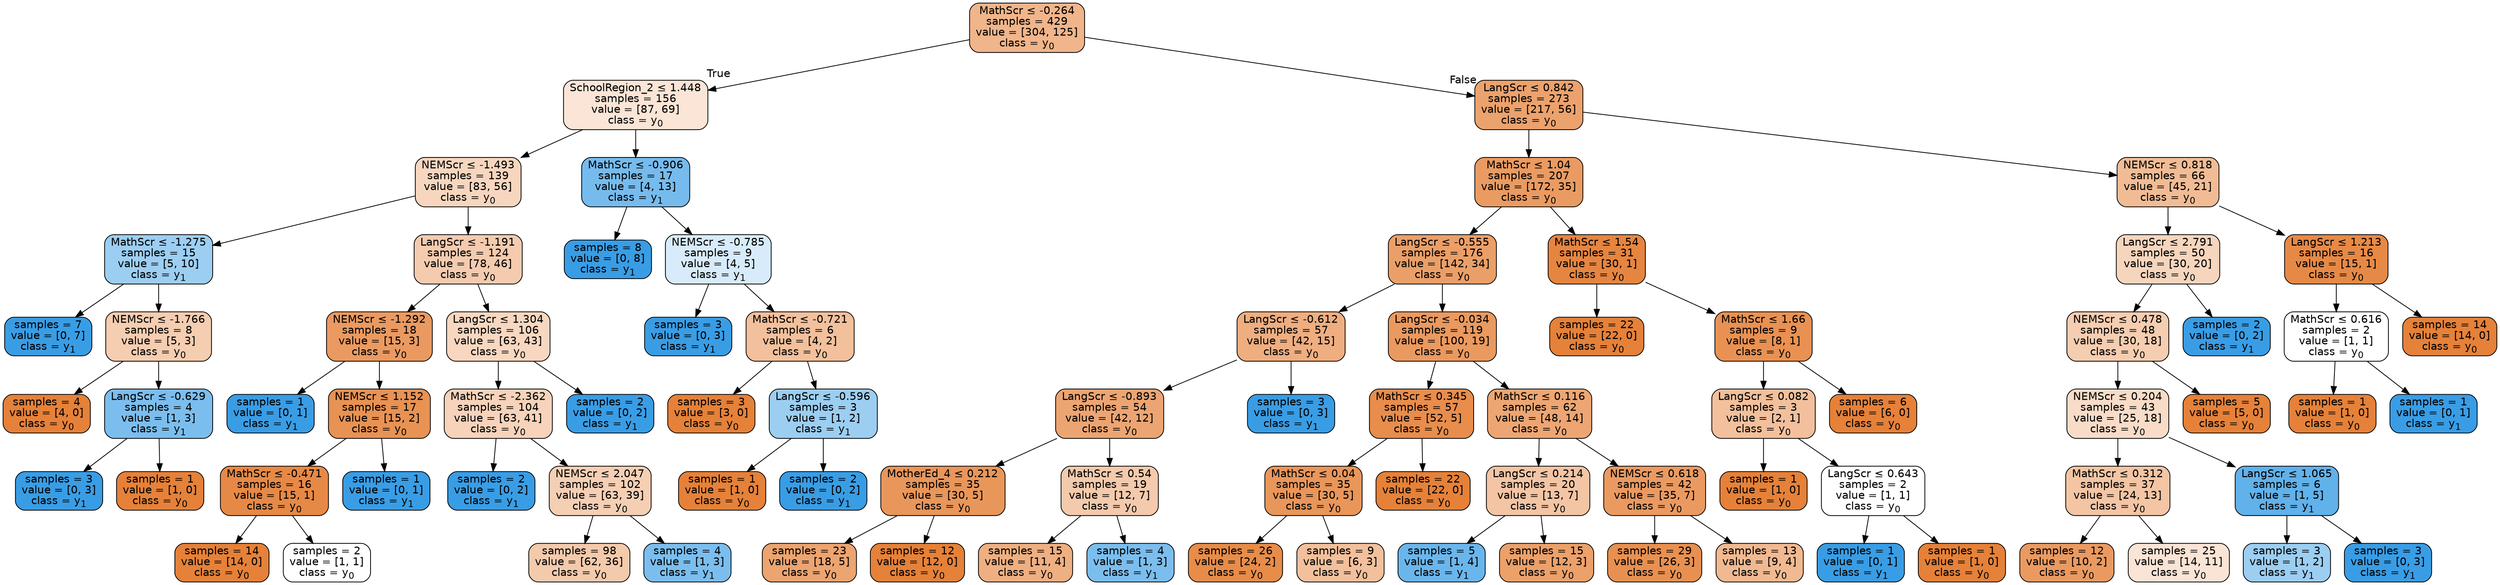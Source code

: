 digraph Tree {
node [shape=box, style="filled, rounded", color="black", fontname=helvetica] ;
edge [fontname=helvetica] ;
0 [label=<MathScr &le; -0.264<br/>samples = 429<br/>value = [304, 125]<br/>class = y<SUB>0</SUB>>, fillcolor="#f0b58a"] ;
1 [label=<SchoolRegion_2 &le; 1.448<br/>samples = 156<br/>value = [87, 69]<br/>class = y<SUB>0</SUB>>, fillcolor="#fae5d6"] ;
0 -> 1 [labeldistance=2.5, labelangle=45, headlabel="True"] ;
2 [label=<NEMScr &le; -1.493<br/>samples = 139<br/>value = [83, 56]<br/>class = y<SUB>0</SUB>>, fillcolor="#f7d6bf"] ;
1 -> 2 ;
3 [label=<MathScr &le; -1.275<br/>samples = 15<br/>value = [5, 10]<br/>class = y<SUB>1</SUB>>, fillcolor="#9ccef2"] ;
2 -> 3 ;
4 [label=<samples = 7<br/>value = [0, 7]<br/>class = y<SUB>1</SUB>>, fillcolor="#399de5"] ;
3 -> 4 ;
5 [label=<NEMScr &le; -1.766<br/>samples = 8<br/>value = [5, 3]<br/>class = y<SUB>0</SUB>>, fillcolor="#f5cdb0"] ;
3 -> 5 ;
6 [label=<samples = 4<br/>value = [4, 0]<br/>class = y<SUB>0</SUB>>, fillcolor="#e58139"] ;
5 -> 6 ;
7 [label=<LangScr &le; -0.629<br/>samples = 4<br/>value = [1, 3]<br/>class = y<SUB>1</SUB>>, fillcolor="#7bbeee"] ;
5 -> 7 ;
8 [label=<samples = 3<br/>value = [0, 3]<br/>class = y<SUB>1</SUB>>, fillcolor="#399de5"] ;
7 -> 8 ;
9 [label=<samples = 1<br/>value = [1, 0]<br/>class = y<SUB>0</SUB>>, fillcolor="#e58139"] ;
7 -> 9 ;
10 [label=<LangScr &le; -1.191<br/>samples = 124<br/>value = [78, 46]<br/>class = y<SUB>0</SUB>>, fillcolor="#f4cbae"] ;
2 -> 10 ;
11 [label=<NEMScr &le; -1.292<br/>samples = 18<br/>value = [15, 3]<br/>class = y<SUB>0</SUB>>, fillcolor="#ea9a61"] ;
10 -> 11 ;
12 [label=<samples = 1<br/>value = [0, 1]<br/>class = y<SUB>1</SUB>>, fillcolor="#399de5"] ;
11 -> 12 ;
13 [label=<NEMScr &le; 1.152<br/>samples = 17<br/>value = [15, 2]<br/>class = y<SUB>0</SUB>>, fillcolor="#e89253"] ;
11 -> 13 ;
14 [label=<MathScr &le; -0.471<br/>samples = 16<br/>value = [15, 1]<br/>class = y<SUB>0</SUB>>, fillcolor="#e78946"] ;
13 -> 14 ;
15 [label=<samples = 14<br/>value = [14, 0]<br/>class = y<SUB>0</SUB>>, fillcolor="#e58139"] ;
14 -> 15 ;
16 [label=<samples = 2<br/>value = [1, 1]<br/>class = y<SUB>0</SUB>>, fillcolor="#ffffff"] ;
14 -> 16 ;
17 [label=<samples = 1<br/>value = [0, 1]<br/>class = y<SUB>1</SUB>>, fillcolor="#399de5"] ;
13 -> 17 ;
18 [label=<LangScr &le; 1.304<br/>samples = 106<br/>value = [63, 43]<br/>class = y<SUB>0</SUB>>, fillcolor="#f7d7c0"] ;
10 -> 18 ;
19 [label=<MathScr &le; -2.362<br/>samples = 104<br/>value = [63, 41]<br/>class = y<SUB>0</SUB>>, fillcolor="#f6d3ba"] ;
18 -> 19 ;
20 [label=<samples = 2<br/>value = [0, 2]<br/>class = y<SUB>1</SUB>>, fillcolor="#399de5"] ;
19 -> 20 ;
21 [label=<NEMScr &le; 2.047<br/>samples = 102<br/>value = [63, 39]<br/>class = y<SUB>0</SUB>>, fillcolor="#f5cfb4"] ;
19 -> 21 ;
22 [label=<samples = 98<br/>value = [62, 36]<br/>class = y<SUB>0</SUB>>, fillcolor="#f4caac"] ;
21 -> 22 ;
23 [label=<samples = 4<br/>value = [1, 3]<br/>class = y<SUB>1</SUB>>, fillcolor="#7bbeee"] ;
21 -> 23 ;
24 [label=<samples = 2<br/>value = [0, 2]<br/>class = y<SUB>1</SUB>>, fillcolor="#399de5"] ;
18 -> 24 ;
25 [label=<MathScr &le; -0.906<br/>samples = 17<br/>value = [4, 13]<br/>class = y<SUB>1</SUB>>, fillcolor="#76bbed"] ;
1 -> 25 ;
26 [label=<samples = 8<br/>value = [0, 8]<br/>class = y<SUB>1</SUB>>, fillcolor="#399de5"] ;
25 -> 26 ;
27 [label=<NEMScr &le; -0.785<br/>samples = 9<br/>value = [4, 5]<br/>class = y<SUB>1</SUB>>, fillcolor="#d7ebfa"] ;
25 -> 27 ;
28 [label=<samples = 3<br/>value = [0, 3]<br/>class = y<SUB>1</SUB>>, fillcolor="#399de5"] ;
27 -> 28 ;
29 [label=<MathScr &le; -0.721<br/>samples = 6<br/>value = [4, 2]<br/>class = y<SUB>0</SUB>>, fillcolor="#f2c09c"] ;
27 -> 29 ;
30 [label=<samples = 3<br/>value = [3, 0]<br/>class = y<SUB>0</SUB>>, fillcolor="#e58139"] ;
29 -> 30 ;
31 [label=<LangScr &le; -0.596<br/>samples = 3<br/>value = [1, 2]<br/>class = y<SUB>1</SUB>>, fillcolor="#9ccef2"] ;
29 -> 31 ;
32 [label=<samples = 1<br/>value = [1, 0]<br/>class = y<SUB>0</SUB>>, fillcolor="#e58139"] ;
31 -> 32 ;
33 [label=<samples = 2<br/>value = [0, 2]<br/>class = y<SUB>1</SUB>>, fillcolor="#399de5"] ;
31 -> 33 ;
34 [label=<LangScr &le; 0.842<br/>samples = 273<br/>value = [217, 56]<br/>class = y<SUB>0</SUB>>, fillcolor="#eca26c"] ;
0 -> 34 [labeldistance=2.5, labelangle=-45, headlabel="False"] ;
35 [label=<MathScr &le; 1.04<br/>samples = 207<br/>value = [172, 35]<br/>class = y<SUB>0</SUB>>, fillcolor="#ea9b61"] ;
34 -> 35 ;
36 [label=<LangScr &le; -0.555<br/>samples = 176<br/>value = [142, 34]<br/>class = y<SUB>0</SUB>>, fillcolor="#eb9f68"] ;
35 -> 36 ;
37 [label=<LangScr &le; -0.612<br/>samples = 57<br/>value = [42, 15]<br/>class = y<SUB>0</SUB>>, fillcolor="#eeae80"] ;
36 -> 37 ;
38 [label=<LangScr &le; -0.893<br/>samples = 54<br/>value = [42, 12]<br/>class = y<SUB>0</SUB>>, fillcolor="#eca572"] ;
37 -> 38 ;
39 [label=<MotherEd_4 &le; 0.212<br/>samples = 35<br/>value = [30, 5]<br/>class = y<SUB>0</SUB>>, fillcolor="#e9965a"] ;
38 -> 39 ;
40 [label=<samples = 23<br/>value = [18, 5]<br/>class = y<SUB>0</SUB>>, fillcolor="#eca470"] ;
39 -> 40 ;
41 [label=<samples = 12<br/>value = [12, 0]<br/>class = y<SUB>0</SUB>>, fillcolor="#e58139"] ;
39 -> 41 ;
42 [label=<MathScr &le; 0.54<br/>samples = 19<br/>value = [12, 7]<br/>class = y<SUB>0</SUB>>, fillcolor="#f4caac"] ;
38 -> 42 ;
43 [label=<samples = 15<br/>value = [11, 4]<br/>class = y<SUB>0</SUB>>, fillcolor="#eeaf81"] ;
42 -> 43 ;
44 [label=<samples = 4<br/>value = [1, 3]<br/>class = y<SUB>1</SUB>>, fillcolor="#7bbeee"] ;
42 -> 44 ;
45 [label=<samples = 3<br/>value = [0, 3]<br/>class = y<SUB>1</SUB>>, fillcolor="#399de5"] ;
37 -> 45 ;
46 [label=<LangScr &le; -0.034<br/>samples = 119<br/>value = [100, 19]<br/>class = y<SUB>0</SUB>>, fillcolor="#ea995f"] ;
36 -> 46 ;
47 [label=<MathScr &le; 0.345<br/>samples = 57<br/>value = [52, 5]<br/>class = y<SUB>0</SUB>>, fillcolor="#e88d4c"] ;
46 -> 47 ;
48 [label=<MathScr &le; 0.04<br/>samples = 35<br/>value = [30, 5]<br/>class = y<SUB>0</SUB>>, fillcolor="#e9965a"] ;
47 -> 48 ;
49 [label=<samples = 26<br/>value = [24, 2]<br/>class = y<SUB>0</SUB>>, fillcolor="#e78c49"] ;
48 -> 49 ;
50 [label=<samples = 9<br/>value = [6, 3]<br/>class = y<SUB>0</SUB>>, fillcolor="#f2c09c"] ;
48 -> 50 ;
51 [label=<samples = 22<br/>value = [22, 0]<br/>class = y<SUB>0</SUB>>, fillcolor="#e58139"] ;
47 -> 51 ;
52 [label=<MathScr &le; 0.116<br/>samples = 62<br/>value = [48, 14]<br/>class = y<SUB>0</SUB>>, fillcolor="#eda673"] ;
46 -> 52 ;
53 [label=<LangScr &le; 0.214<br/>samples = 20<br/>value = [13, 7]<br/>class = y<SUB>0</SUB>>, fillcolor="#f3c5a4"] ;
52 -> 53 ;
54 [label=<samples = 5<br/>value = [1, 4]<br/>class = y<SUB>1</SUB>>, fillcolor="#6ab6ec"] ;
53 -> 54 ;
55 [label=<samples = 15<br/>value = [12, 3]<br/>class = y<SUB>0</SUB>>, fillcolor="#eca06a"] ;
53 -> 55 ;
56 [label=<NEMScr &le; 0.618<br/>samples = 42<br/>value = [35, 7]<br/>class = y<SUB>0</SUB>>, fillcolor="#ea9a61"] ;
52 -> 56 ;
57 [label=<samples = 29<br/>value = [26, 3]<br/>class = y<SUB>0</SUB>>, fillcolor="#e89050"] ;
56 -> 57 ;
58 [label=<samples = 13<br/>value = [9, 4]<br/>class = y<SUB>0</SUB>>, fillcolor="#f1b991"] ;
56 -> 58 ;
59 [label=<MathScr &le; 1.54<br/>samples = 31<br/>value = [30, 1]<br/>class = y<SUB>0</SUB>>, fillcolor="#e68540"] ;
35 -> 59 ;
60 [label=<samples = 22<br/>value = [22, 0]<br/>class = y<SUB>0</SUB>>, fillcolor="#e58139"] ;
59 -> 60 ;
61 [label=<MathScr &le; 1.66<br/>samples = 9<br/>value = [8, 1]<br/>class = y<SUB>0</SUB>>, fillcolor="#e89152"] ;
59 -> 61 ;
62 [label=<LangScr &le; 0.082<br/>samples = 3<br/>value = [2, 1]<br/>class = y<SUB>0</SUB>>, fillcolor="#f2c09c"] ;
61 -> 62 ;
63 [label=<samples = 1<br/>value = [1, 0]<br/>class = y<SUB>0</SUB>>, fillcolor="#e58139"] ;
62 -> 63 ;
64 [label=<LangScr &le; 0.643<br/>samples = 2<br/>value = [1, 1]<br/>class = y<SUB>0</SUB>>, fillcolor="#ffffff"] ;
62 -> 64 ;
65 [label=<samples = 1<br/>value = [0, 1]<br/>class = y<SUB>1</SUB>>, fillcolor="#399de5"] ;
64 -> 65 ;
66 [label=<samples = 1<br/>value = [1, 0]<br/>class = y<SUB>0</SUB>>, fillcolor="#e58139"] ;
64 -> 66 ;
67 [label=<samples = 6<br/>value = [6, 0]<br/>class = y<SUB>0</SUB>>, fillcolor="#e58139"] ;
61 -> 67 ;
68 [label=<NEMScr &le; 0.818<br/>samples = 66<br/>value = [45, 21]<br/>class = y<SUB>0</SUB>>, fillcolor="#f1bc95"] ;
34 -> 68 ;
69 [label=<LangScr &le; 2.791<br/>samples = 50<br/>value = [30, 20]<br/>class = y<SUB>0</SUB>>, fillcolor="#f6d5bd"] ;
68 -> 69 ;
70 [label=<NEMScr &le; 0.478<br/>samples = 48<br/>value = [30, 18]<br/>class = y<SUB>0</SUB>>, fillcolor="#f5cdb0"] ;
69 -> 70 ;
71 [label=<NEMScr &le; 0.204<br/>samples = 43<br/>value = [25, 18]<br/>class = y<SUB>0</SUB>>, fillcolor="#f8dcc8"] ;
70 -> 71 ;
72 [label=<MathScr &le; 0.312<br/>samples = 37<br/>value = [24, 13]<br/>class = y<SUB>0</SUB>>, fillcolor="#f3c5a4"] ;
71 -> 72 ;
73 [label=<samples = 12<br/>value = [10, 2]<br/>class = y<SUB>0</SUB>>, fillcolor="#ea9a61"] ;
72 -> 73 ;
74 [label=<samples = 25<br/>value = [14, 11]<br/>class = y<SUB>0</SUB>>, fillcolor="#f9e4d5"] ;
72 -> 74 ;
75 [label=<LangScr &le; 1.065<br/>samples = 6<br/>value = [1, 5]<br/>class = y<SUB>1</SUB>>, fillcolor="#61b1ea"] ;
71 -> 75 ;
76 [label=<samples = 3<br/>value = [1, 2]<br/>class = y<SUB>1</SUB>>, fillcolor="#9ccef2"] ;
75 -> 76 ;
77 [label=<samples = 3<br/>value = [0, 3]<br/>class = y<SUB>1</SUB>>, fillcolor="#399de5"] ;
75 -> 77 ;
78 [label=<samples = 5<br/>value = [5, 0]<br/>class = y<SUB>0</SUB>>, fillcolor="#e58139"] ;
70 -> 78 ;
79 [label=<samples = 2<br/>value = [0, 2]<br/>class = y<SUB>1</SUB>>, fillcolor="#399de5"] ;
69 -> 79 ;
80 [label=<LangScr &le; 1.213<br/>samples = 16<br/>value = [15, 1]<br/>class = y<SUB>0</SUB>>, fillcolor="#e78946"] ;
68 -> 80 ;
81 [label=<MathScr &le; 0.616<br/>samples = 2<br/>value = [1, 1]<br/>class = y<SUB>0</SUB>>, fillcolor="#ffffff"] ;
80 -> 81 ;
82 [label=<samples = 1<br/>value = [1, 0]<br/>class = y<SUB>0</SUB>>, fillcolor="#e58139"] ;
81 -> 82 ;
83 [label=<samples = 1<br/>value = [0, 1]<br/>class = y<SUB>1</SUB>>, fillcolor="#399de5"] ;
81 -> 83 ;
84 [label=<samples = 14<br/>value = [14, 0]<br/>class = y<SUB>0</SUB>>, fillcolor="#e58139"] ;
80 -> 84 ;
}